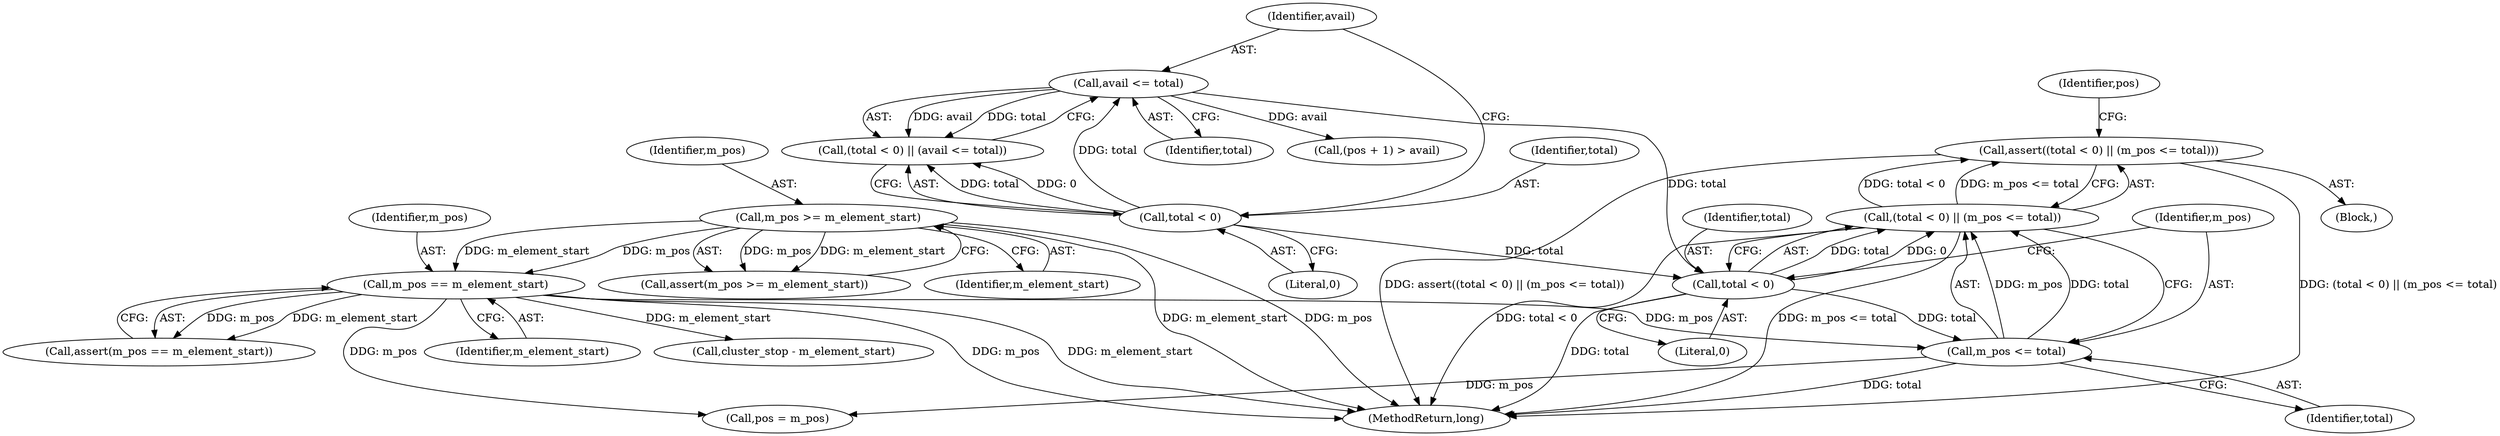 digraph "1_Android_04839626ed859623901ebd3a5fd483982186b59d_155@API" {
"1000186" [label="(Call,assert((total < 0) || (m_pos <= total)))"];
"1000187" [label="(Call,(total < 0) || (m_pos <= total))"];
"1000188" [label="(Call,total < 0)"];
"1000183" [label="(Call,avail <= total)"];
"1000180" [label="(Call,total < 0)"];
"1000191" [label="(Call,m_pos <= total)"];
"1000150" [label="(Call,m_pos == m_element_start)"];
"1000140" [label="(Call,m_pos >= m_element_start)"];
"1000189" [label="(Identifier,total)"];
"1000688" [label="(MethodReturn,long)"];
"1000183" [label="(Call,avail <= total)"];
"1000151" [label="(Identifier,m_pos)"];
"1000150" [label="(Call,m_pos == m_element_start)"];
"1000192" [label="(Identifier,m_pos)"];
"1000190" [label="(Literal,0)"];
"1000191" [label="(Call,m_pos <= total)"];
"1000683" [label="(Call,cluster_stop - m_element_start)"];
"1000141" [label="(Identifier,m_pos)"];
"1000139" [label="(Call,assert(m_pos >= m_element_start))"];
"1000140" [label="(Call,m_pos >= m_element_start)"];
"1000149" [label="(Call,assert(m_pos == m_element_start))"];
"1000187" [label="(Call,(total < 0) || (m_pos <= total))"];
"1000179" [label="(Call,(total < 0) || (avail <= total))"];
"1000195" [label="(Identifier,pos)"];
"1000182" [label="(Literal,0)"];
"1000193" [label="(Identifier,total)"];
"1000194" [label="(Call,pos = m_pos)"];
"1000180" [label="(Call,total < 0)"];
"1000181" [label="(Identifier,total)"];
"1000136" [label="(Block,)"];
"1000152" [label="(Identifier,m_element_start)"];
"1000185" [label="(Identifier,total)"];
"1000184" [label="(Identifier,avail)"];
"1000142" [label="(Identifier,m_element_start)"];
"1000204" [label="(Call,(pos + 1) > avail)"];
"1000186" [label="(Call,assert((total < 0) || (m_pos <= total)))"];
"1000188" [label="(Call,total < 0)"];
"1000186" -> "1000136"  [label="AST: "];
"1000186" -> "1000187"  [label="CFG: "];
"1000187" -> "1000186"  [label="AST: "];
"1000195" -> "1000186"  [label="CFG: "];
"1000186" -> "1000688"  [label="DDG: assert((total < 0) || (m_pos <= total))"];
"1000186" -> "1000688"  [label="DDG: (total < 0) || (m_pos <= total)"];
"1000187" -> "1000186"  [label="DDG: total < 0"];
"1000187" -> "1000186"  [label="DDG: m_pos <= total"];
"1000187" -> "1000188"  [label="CFG: "];
"1000187" -> "1000191"  [label="CFG: "];
"1000188" -> "1000187"  [label="AST: "];
"1000191" -> "1000187"  [label="AST: "];
"1000187" -> "1000688"  [label="DDG: total < 0"];
"1000187" -> "1000688"  [label="DDG: m_pos <= total"];
"1000188" -> "1000187"  [label="DDG: total"];
"1000188" -> "1000187"  [label="DDG: 0"];
"1000191" -> "1000187"  [label="DDG: m_pos"];
"1000191" -> "1000187"  [label="DDG: total"];
"1000188" -> "1000190"  [label="CFG: "];
"1000189" -> "1000188"  [label="AST: "];
"1000190" -> "1000188"  [label="AST: "];
"1000192" -> "1000188"  [label="CFG: "];
"1000188" -> "1000688"  [label="DDG: total"];
"1000183" -> "1000188"  [label="DDG: total"];
"1000180" -> "1000188"  [label="DDG: total"];
"1000188" -> "1000191"  [label="DDG: total"];
"1000183" -> "1000179"  [label="AST: "];
"1000183" -> "1000185"  [label="CFG: "];
"1000184" -> "1000183"  [label="AST: "];
"1000185" -> "1000183"  [label="AST: "];
"1000179" -> "1000183"  [label="CFG: "];
"1000183" -> "1000179"  [label="DDG: avail"];
"1000183" -> "1000179"  [label="DDG: total"];
"1000180" -> "1000183"  [label="DDG: total"];
"1000183" -> "1000204"  [label="DDG: avail"];
"1000180" -> "1000179"  [label="AST: "];
"1000180" -> "1000182"  [label="CFG: "];
"1000181" -> "1000180"  [label="AST: "];
"1000182" -> "1000180"  [label="AST: "];
"1000184" -> "1000180"  [label="CFG: "];
"1000179" -> "1000180"  [label="CFG: "];
"1000180" -> "1000179"  [label="DDG: total"];
"1000180" -> "1000179"  [label="DDG: 0"];
"1000191" -> "1000193"  [label="CFG: "];
"1000192" -> "1000191"  [label="AST: "];
"1000193" -> "1000191"  [label="AST: "];
"1000191" -> "1000688"  [label="DDG: total"];
"1000150" -> "1000191"  [label="DDG: m_pos"];
"1000191" -> "1000194"  [label="DDG: m_pos"];
"1000150" -> "1000149"  [label="AST: "];
"1000150" -> "1000152"  [label="CFG: "];
"1000151" -> "1000150"  [label="AST: "];
"1000152" -> "1000150"  [label="AST: "];
"1000149" -> "1000150"  [label="CFG: "];
"1000150" -> "1000688"  [label="DDG: m_pos"];
"1000150" -> "1000688"  [label="DDG: m_element_start"];
"1000150" -> "1000149"  [label="DDG: m_pos"];
"1000150" -> "1000149"  [label="DDG: m_element_start"];
"1000140" -> "1000150"  [label="DDG: m_pos"];
"1000140" -> "1000150"  [label="DDG: m_element_start"];
"1000150" -> "1000194"  [label="DDG: m_pos"];
"1000150" -> "1000683"  [label="DDG: m_element_start"];
"1000140" -> "1000139"  [label="AST: "];
"1000140" -> "1000142"  [label="CFG: "];
"1000141" -> "1000140"  [label="AST: "];
"1000142" -> "1000140"  [label="AST: "];
"1000139" -> "1000140"  [label="CFG: "];
"1000140" -> "1000688"  [label="DDG: m_element_start"];
"1000140" -> "1000688"  [label="DDG: m_pos"];
"1000140" -> "1000139"  [label="DDG: m_pos"];
"1000140" -> "1000139"  [label="DDG: m_element_start"];
}
